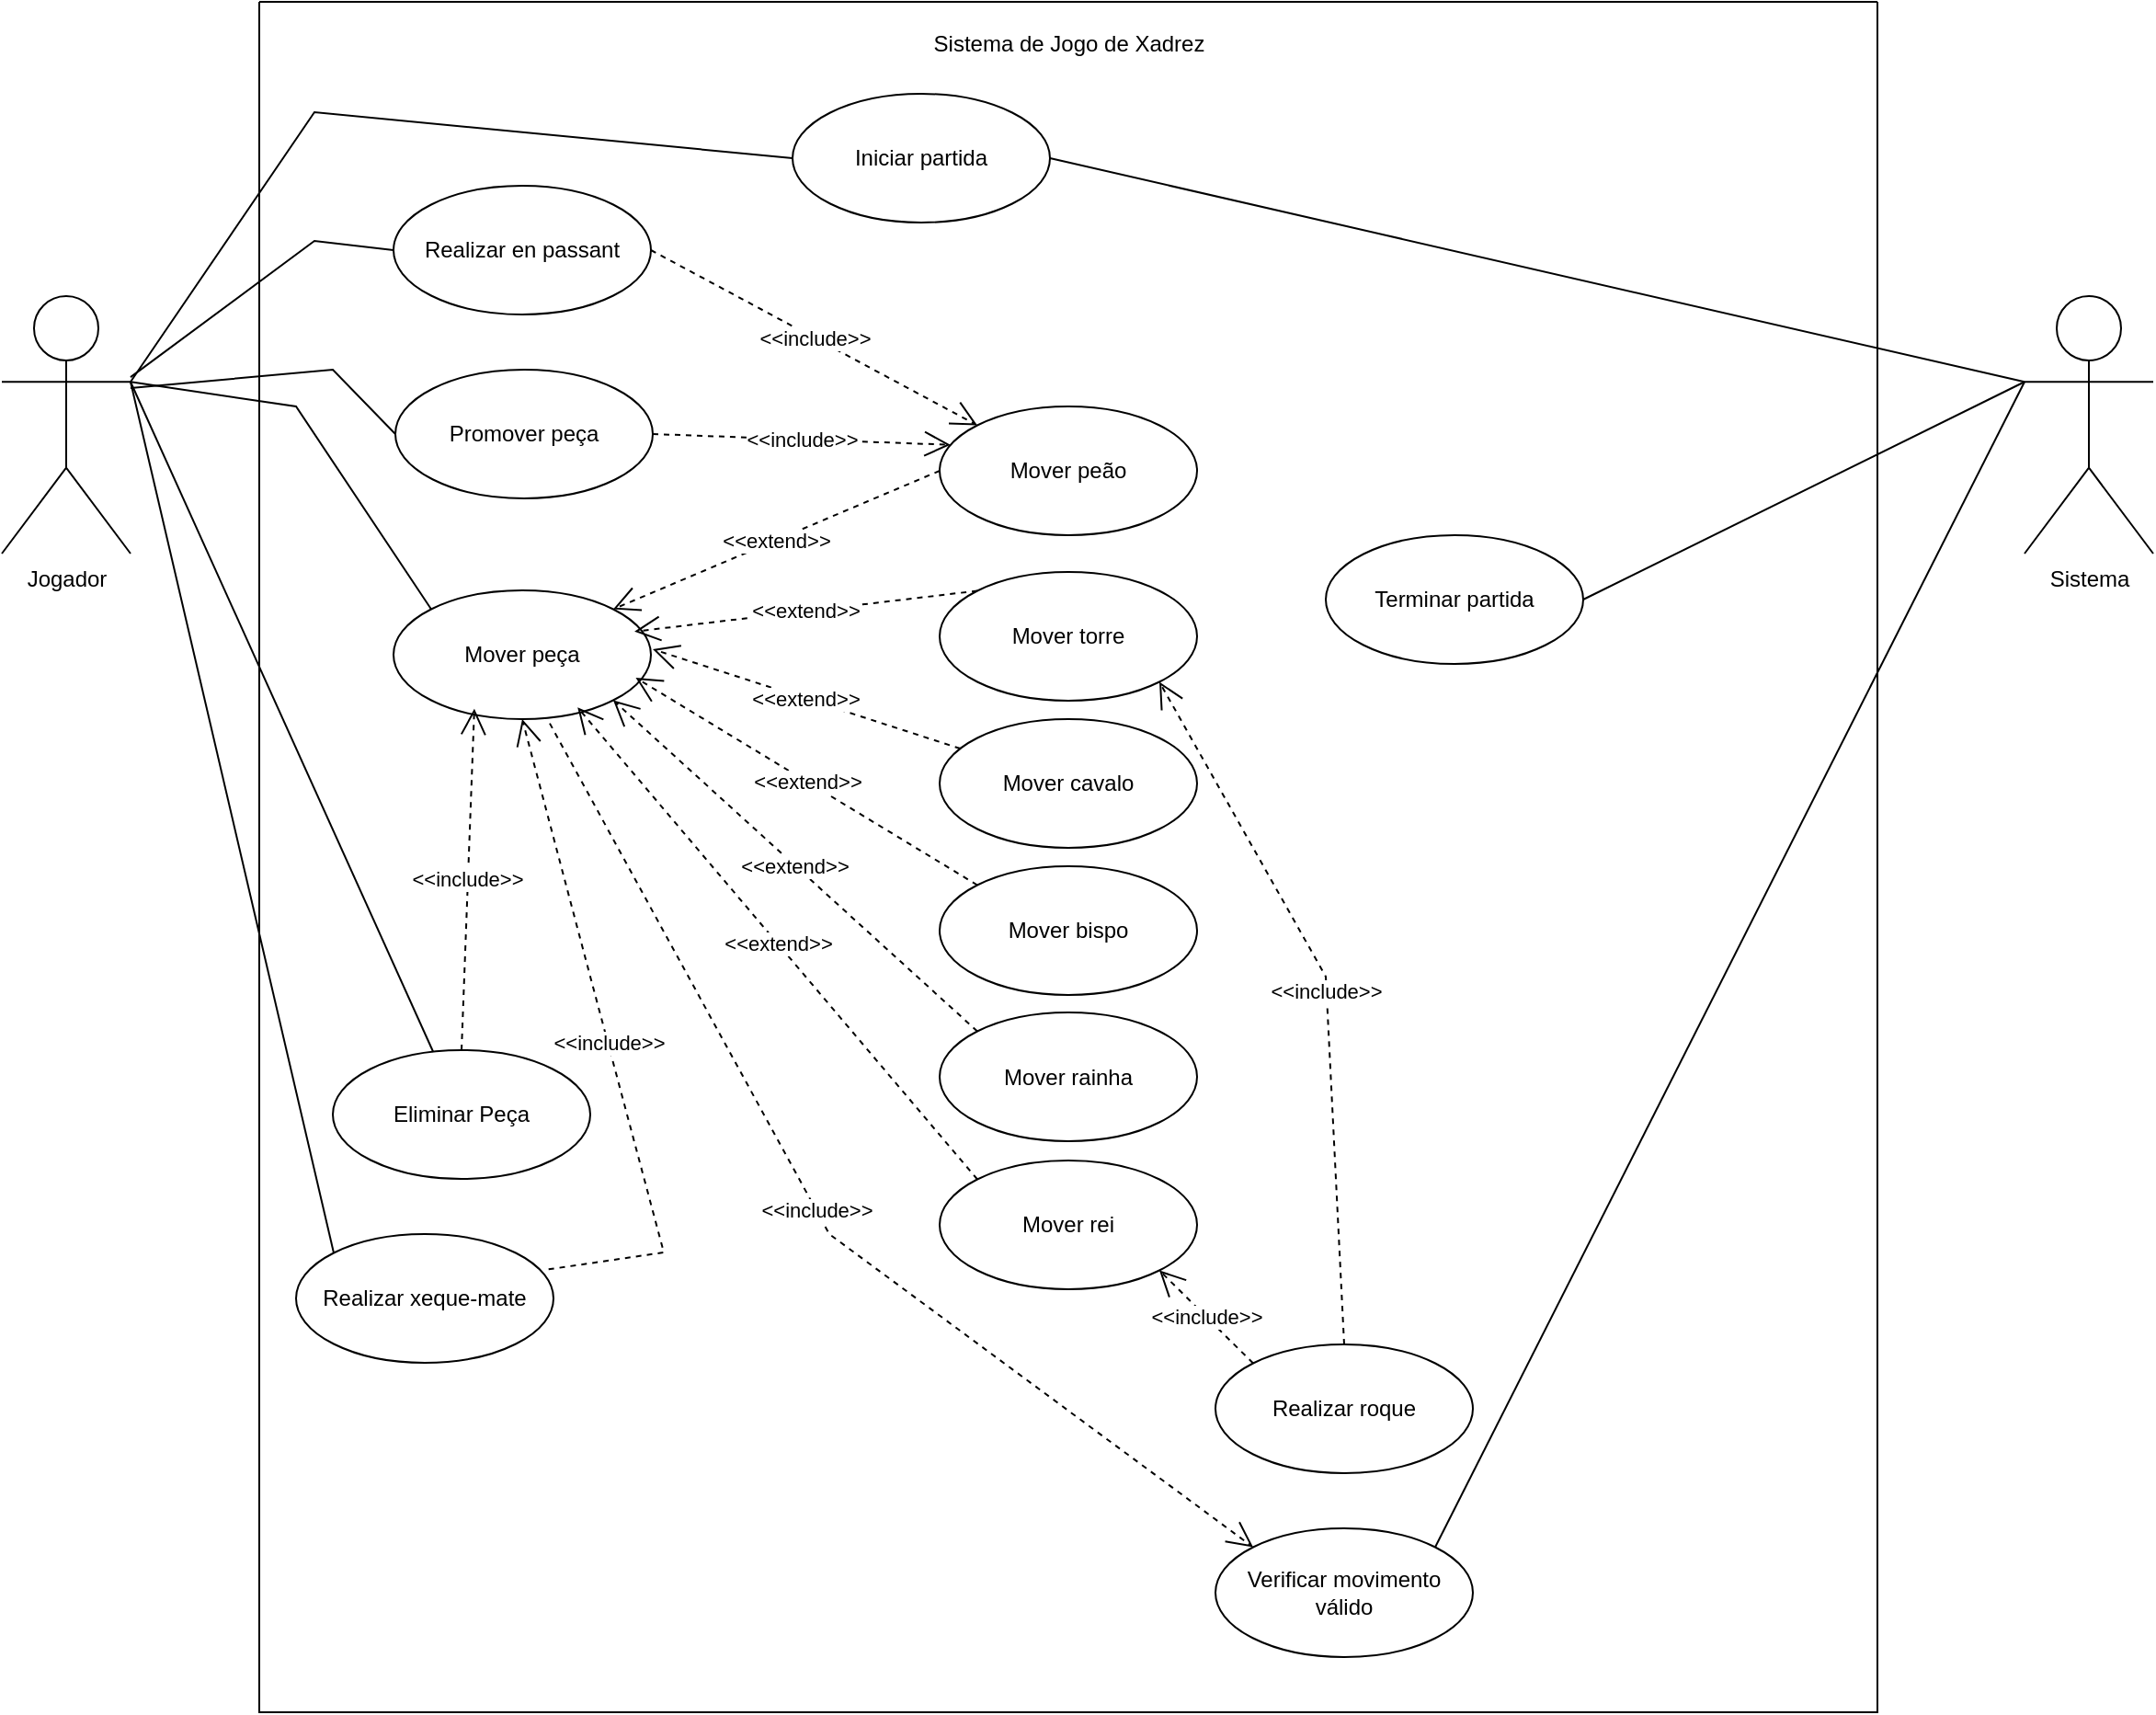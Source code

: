 <mxfile version="26.1.1">
  <diagram name="Página-1" id="zDNkPW191T4x59ADZeNL">
    <mxGraphModel dx="853" dy="426" grid="1" gridSize="10" guides="1" tooltips="1" connect="1" arrows="1" fold="1" page="1" pageScale="1" pageWidth="827" pageHeight="1169" math="0" shadow="0">
      <root>
        <mxCell id="0" />
        <mxCell id="1" parent="0" />
        <mxCell id="qzNyG73ixvhfhglO-ilW-2" value="" style="swimlane;startSize=0;" parent="1" vertex="1">
          <mxGeometry x="200" y="80" width="880" height="930" as="geometry">
            <mxRectangle x="200" y="80" width="50" height="40" as="alternateBounds" />
          </mxGeometry>
        </mxCell>
        <mxCell id="qzNyG73ixvhfhglO-ilW-12" value="Iniciar partida" style="ellipse;whiteSpace=wrap;html=1;" parent="qzNyG73ixvhfhglO-ilW-2" vertex="1">
          <mxGeometry x="290" y="50" width="140" height="70" as="geometry" />
        </mxCell>
        <mxCell id="qzNyG73ixvhfhglO-ilW-4" value="Sistema de Jogo de Xadrez" style="text;html=1;align=center;verticalAlign=middle;resizable=0;points=[];autosize=1;strokeColor=none;fillColor=none;" parent="qzNyG73ixvhfhglO-ilW-2" vertex="1">
          <mxGeometry x="355" y="8" width="170" height="30" as="geometry" />
        </mxCell>
        <mxCell id="qzNyG73ixvhfhglO-ilW-13" value="Realizar en passant" style="ellipse;whiteSpace=wrap;html=1;" parent="qzNyG73ixvhfhglO-ilW-2" vertex="1">
          <mxGeometry x="73" y="100" width="140" height="70" as="geometry" />
        </mxCell>
        <mxCell id="daoPPE_rz8Ac2sAp1PtJ-12" value="&amp;lt;&amp;lt;include&amp;gt;&amp;gt;" style="endArrow=open;endSize=12;dashed=1;html=1;rounded=0;entryX=0;entryY=0;entryDx=0;entryDy=0;exitX=1;exitY=0.5;exitDx=0;exitDy=0;" parent="qzNyG73ixvhfhglO-ilW-2" source="qzNyG73ixvhfhglO-ilW-13" target="qzNyG73ixvhfhglO-ilW-17" edge="1">
          <mxGeometry width="160" relative="1" as="geometry">
            <mxPoint x="379.997" y="730.501" as="sourcePoint" />
            <mxPoint x="491.003" y="639.999" as="targetPoint" />
            <Array as="points" />
          </mxGeometry>
        </mxCell>
        <mxCell id="qzNyG73ixvhfhglO-ilW-17" value="Mover peão" style="ellipse;whiteSpace=wrap;html=1;" parent="qzNyG73ixvhfhglO-ilW-2" vertex="1">
          <mxGeometry x="370" y="220" width="140" height="70" as="geometry" />
        </mxCell>
        <mxCell id="qzNyG73ixvhfhglO-ilW-18" value="Realizar xeque-mate" style="ellipse;whiteSpace=wrap;html=1;" parent="qzNyG73ixvhfhglO-ilW-2" vertex="1">
          <mxGeometry x="20" y="670" width="140" height="70" as="geometry" />
        </mxCell>
        <mxCell id="qzNyG73ixvhfhglO-ilW-37" value="Mover peça" style="ellipse;whiteSpace=wrap;html=1;" parent="qzNyG73ixvhfhglO-ilW-2" vertex="1">
          <mxGeometry x="73" y="320" width="140" height="70" as="geometry" />
        </mxCell>
        <mxCell id="qzNyG73ixvhfhglO-ilW-44" value="&amp;lt;&amp;lt;extend&amp;gt;&amp;gt;" style="endArrow=open;endSize=12;dashed=1;html=1;rounded=0;entryX=1;entryY=0;entryDx=0;entryDy=0;exitX=0;exitY=0.5;exitDx=0;exitDy=0;" parent="qzNyG73ixvhfhglO-ilW-2" source="qzNyG73ixvhfhglO-ilW-17" target="qzNyG73ixvhfhglO-ilW-37" edge="1">
          <mxGeometry width="160" relative="1" as="geometry">
            <mxPoint x="220" y="380" as="sourcePoint" />
            <mxPoint x="380" y="380" as="targetPoint" />
          </mxGeometry>
        </mxCell>
        <mxCell id="qzNyG73ixvhfhglO-ilW-55" value="Eliminar Peça" style="ellipse;whiteSpace=wrap;html=1;" parent="qzNyG73ixvhfhglO-ilW-2" vertex="1">
          <mxGeometry x="40" y="570" width="140" height="70" as="geometry" />
        </mxCell>
        <mxCell id="qzNyG73ixvhfhglO-ilW-58" value="&amp;lt;&amp;lt;include&amp;gt;&amp;gt;" style="endArrow=open;endSize=12;dashed=1;html=1;rounded=0;entryX=1;entryY=1;entryDx=0;entryDy=0;exitX=0.5;exitY=0;exitDx=0;exitDy=0;" parent="qzNyG73ixvhfhglO-ilW-2" source="daoPPE_rz8Ac2sAp1PtJ-15" target="daoPPE_rz8Ac2sAp1PtJ-2" edge="1">
          <mxGeometry width="160" relative="1" as="geometry">
            <mxPoint x="639.997" y="910.501" as="sourcePoint" />
            <mxPoint x="751.003" y="819.999" as="targetPoint" />
            <Array as="points">
              <mxPoint x="580" y="530" />
            </Array>
          </mxGeometry>
        </mxCell>
        <mxCell id="daoPPE_rz8Ac2sAp1PtJ-2" value="Mover torre" style="ellipse;whiteSpace=wrap;html=1;" parent="qzNyG73ixvhfhglO-ilW-2" vertex="1">
          <mxGeometry x="370" y="310" width="140" height="70" as="geometry" />
        </mxCell>
        <mxCell id="daoPPE_rz8Ac2sAp1PtJ-3" value="Mover cavalo" style="ellipse;whiteSpace=wrap;html=1;" parent="qzNyG73ixvhfhglO-ilW-2" vertex="1">
          <mxGeometry x="370" y="390" width="140" height="70" as="geometry" />
        </mxCell>
        <mxCell id="daoPPE_rz8Ac2sAp1PtJ-4" value="Mover bispo" style="ellipse;whiteSpace=wrap;html=1;" parent="qzNyG73ixvhfhglO-ilW-2" vertex="1">
          <mxGeometry x="370" y="470" width="140" height="70" as="geometry" />
        </mxCell>
        <mxCell id="daoPPE_rz8Ac2sAp1PtJ-5" value="Mover rainha" style="ellipse;whiteSpace=wrap;html=1;" parent="qzNyG73ixvhfhglO-ilW-2" vertex="1">
          <mxGeometry x="370" y="549.5" width="140" height="70" as="geometry" />
        </mxCell>
        <mxCell id="daoPPE_rz8Ac2sAp1PtJ-6" value="Mover rei" style="ellipse;whiteSpace=wrap;html=1;" parent="qzNyG73ixvhfhglO-ilW-2" vertex="1">
          <mxGeometry x="370" y="630" width="140" height="70" as="geometry" />
        </mxCell>
        <mxCell id="daoPPE_rz8Ac2sAp1PtJ-7" value="&amp;lt;&amp;lt;extend&amp;gt;&amp;gt;" style="endArrow=open;endSize=12;dashed=1;html=1;rounded=0;exitX=0;exitY=0;exitDx=0;exitDy=0;entryX=0.936;entryY=0.32;entryDx=0;entryDy=0;entryPerimeter=0;" parent="qzNyG73ixvhfhglO-ilW-2" source="daoPPE_rz8Ac2sAp1PtJ-2" target="qzNyG73ixvhfhglO-ilW-37" edge="1">
          <mxGeometry width="160" relative="1" as="geometry">
            <mxPoint x="300" y="275" as="sourcePoint" />
            <mxPoint x="210" y="340" as="targetPoint" />
          </mxGeometry>
        </mxCell>
        <mxCell id="daoPPE_rz8Ac2sAp1PtJ-9" value="&amp;lt;&amp;lt;extend&amp;gt;&amp;gt;" style="endArrow=open;endSize=12;dashed=1;html=1;rounded=0;entryX=0.941;entryY=0.679;entryDx=0;entryDy=0;entryPerimeter=0;exitX=0;exitY=0;exitDx=0;exitDy=0;" parent="qzNyG73ixvhfhglO-ilW-2" source="daoPPE_rz8Ac2sAp1PtJ-4" target="qzNyG73ixvhfhglO-ilW-37" edge="1">
          <mxGeometry width="160" relative="1" as="geometry">
            <mxPoint x="310" y="478" as="sourcePoint" />
            <mxPoint x="213" y="430" as="targetPoint" />
          </mxGeometry>
        </mxCell>
        <mxCell id="daoPPE_rz8Ac2sAp1PtJ-10" value="&amp;lt;&amp;lt;extend&amp;gt;&amp;gt;" style="endArrow=open;endSize=12;dashed=1;html=1;rounded=0;entryX=1;entryY=1;entryDx=0;entryDy=0;exitX=0;exitY=0;exitDx=0;exitDy=0;" parent="qzNyG73ixvhfhglO-ilW-2" source="daoPPE_rz8Ac2sAp1PtJ-5" target="qzNyG73ixvhfhglO-ilW-37" edge="1">
          <mxGeometry width="160" relative="1" as="geometry">
            <mxPoint x="305" y="560" as="sourcePoint" />
            <mxPoint x="200" y="450" as="targetPoint" />
          </mxGeometry>
        </mxCell>
        <mxCell id="daoPPE_rz8Ac2sAp1PtJ-11" value="&amp;lt;&amp;lt;extend&amp;gt;&amp;gt;" style="endArrow=open;endSize=12;dashed=1;html=1;rounded=0;entryX=0.715;entryY=0.909;entryDx=0;entryDy=0;entryPerimeter=0;exitX=0;exitY=0;exitDx=0;exitDy=0;" parent="qzNyG73ixvhfhglO-ilW-2" source="daoPPE_rz8Ac2sAp1PtJ-6" target="qzNyG73ixvhfhglO-ilW-37" edge="1">
          <mxGeometry width="160" relative="1" as="geometry">
            <mxPoint x="276.5" y="640" as="sourcePoint" />
            <mxPoint x="163.5" y="460" as="targetPoint" />
          </mxGeometry>
        </mxCell>
        <mxCell id="daoPPE_rz8Ac2sAp1PtJ-14" value="&amp;lt;&amp;lt;include&amp;gt;&amp;gt;" style="endArrow=open;endSize=12;dashed=1;html=1;rounded=0;entryX=0.314;entryY=0.919;entryDx=0;entryDy=0;exitX=0.5;exitY=0;exitDx=0;exitDy=0;entryPerimeter=0;" parent="qzNyG73ixvhfhglO-ilW-2" source="qzNyG73ixvhfhglO-ilW-55" target="qzNyG73ixvhfhglO-ilW-37" edge="1">
          <mxGeometry width="160" relative="1" as="geometry">
            <mxPoint x="190" y="500" as="sourcePoint" />
            <mxPoint x="190" y="570" as="targetPoint" />
            <Array as="points" />
          </mxGeometry>
        </mxCell>
        <mxCell id="daoPPE_rz8Ac2sAp1PtJ-15" value="Realizar roque" style="ellipse;whiteSpace=wrap;html=1;" parent="qzNyG73ixvhfhglO-ilW-2" vertex="1">
          <mxGeometry x="520" y="730" width="140" height="70" as="geometry" />
        </mxCell>
        <mxCell id="daoPPE_rz8Ac2sAp1PtJ-16" value="&amp;lt;&amp;lt;include&amp;gt;&amp;gt;" style="endArrow=open;endSize=12;dashed=1;html=1;rounded=0;entryX=1;entryY=1;entryDx=0;entryDy=0;exitX=0;exitY=0;exitDx=0;exitDy=0;" parent="qzNyG73ixvhfhglO-ilW-2" source="daoPPE_rz8Ac2sAp1PtJ-15" target="daoPPE_rz8Ac2sAp1PtJ-6" edge="1">
          <mxGeometry width="160" relative="1" as="geometry">
            <mxPoint x="360" y="825" as="sourcePoint" />
            <mxPoint x="538" y="840" as="targetPoint" />
            <Array as="points" />
          </mxGeometry>
        </mxCell>
        <mxCell id="daoPPE_rz8Ac2sAp1PtJ-17" value="Terminar partida" style="ellipse;whiteSpace=wrap;html=1;" parent="qzNyG73ixvhfhglO-ilW-2" vertex="1">
          <mxGeometry x="580" y="290" width="140" height="70" as="geometry" />
        </mxCell>
        <mxCell id="daoPPE_rz8Ac2sAp1PtJ-20" value="Verificar movimento válido" style="ellipse;whiteSpace=wrap;html=1;" parent="qzNyG73ixvhfhglO-ilW-2" vertex="1">
          <mxGeometry x="520" y="830" width="140" height="70" as="geometry" />
        </mxCell>
        <mxCell id="daoPPE_rz8Ac2sAp1PtJ-21" value="&amp;lt;&amp;lt;include&amp;gt;&amp;gt;" style="endArrow=open;endSize=12;dashed=1;html=1;rounded=0;entryX=0;entryY=0;entryDx=0;entryDy=0;exitX=0.607;exitY=1.033;exitDx=0;exitDy=0;exitPerimeter=0;" parent="qzNyG73ixvhfhglO-ilW-2" source="qzNyG73ixvhfhglO-ilW-37" target="daoPPE_rz8Ac2sAp1PtJ-20" edge="1">
          <mxGeometry width="160" relative="1" as="geometry">
            <mxPoint x="355" y="935" as="sourcePoint" />
            <mxPoint x="388" y="740" as="targetPoint" />
            <Array as="points">
              <mxPoint x="310" y="670" />
            </Array>
          </mxGeometry>
        </mxCell>
        <mxCell id="daoPPE_rz8Ac2sAp1PtJ-23" value="&amp;lt;&amp;lt;include&amp;gt;&amp;gt;" style="endArrow=open;endSize=12;dashed=1;html=1;rounded=0;entryX=0.5;entryY=1;entryDx=0;entryDy=0;exitX=0.981;exitY=0.274;exitDx=0;exitDy=0;exitPerimeter=0;" parent="qzNyG73ixvhfhglO-ilW-2" source="qzNyG73ixvhfhglO-ilW-18" target="qzNyG73ixvhfhglO-ilW-37" edge="1">
          <mxGeometry width="160" relative="1" as="geometry">
            <mxPoint x="214" y="800" as="sourcePoint" />
            <mxPoint x="247" y="605" as="targetPoint" />
            <Array as="points">
              <mxPoint x="220" y="680" />
              <mxPoint x="180" y="530" />
            </Array>
          </mxGeometry>
        </mxCell>
        <mxCell id="daoPPE_rz8Ac2sAp1PtJ-8" value="&amp;lt;&amp;lt;extend&amp;gt;&amp;gt;" style="endArrow=open;endSize=12;dashed=1;html=1;rounded=0;entryX=0.936;entryY=0.32;entryDx=0;entryDy=0;entryPerimeter=0;" parent="qzNyG73ixvhfhglO-ilW-2" source="daoPPE_rz8Ac2sAp1PtJ-3" edge="1">
          <mxGeometry width="160" relative="1" as="geometry">
            <mxPoint x="321" y="330" as="sourcePoint" />
            <mxPoint x="214" y="352" as="targetPoint" />
          </mxGeometry>
        </mxCell>
        <mxCell id="daoPPE_rz8Ac2sAp1PtJ-26" value="Promover peça" style="ellipse;whiteSpace=wrap;html=1;" parent="qzNyG73ixvhfhglO-ilW-2" vertex="1">
          <mxGeometry x="74" y="200" width="140" height="70" as="geometry" />
        </mxCell>
        <mxCell id="daoPPE_rz8Ac2sAp1PtJ-27" value="&amp;lt;&amp;lt;include&amp;gt;&amp;gt;" style="endArrow=open;endSize=12;dashed=1;html=1;rounded=0;entryX=0.042;entryY=0.298;entryDx=0;entryDy=0;exitX=1;exitY=0.5;exitDx=0;exitDy=0;entryPerimeter=0;" parent="qzNyG73ixvhfhglO-ilW-2" source="daoPPE_rz8Ac2sAp1PtJ-26" target="qzNyG73ixvhfhglO-ilW-17" edge="1">
          <mxGeometry width="160" relative="1" as="geometry">
            <mxPoint x="223" y="145" as="sourcePoint" />
            <mxPoint x="401" y="240" as="targetPoint" />
            <Array as="points" />
          </mxGeometry>
        </mxCell>
        <mxCell id="qzNyG73ixvhfhglO-ilW-78" value="" style="endArrow=none;endSize=16;endFill=0;html=1;rounded=0;entryX=1;entryY=0.5;entryDx=0;entryDy=0;exitX=0;exitY=0.333;exitDx=0;exitDy=0;exitPerimeter=0;startFill=0;" parent="1" source="daoPPE_rz8Ac2sAp1PtJ-25" target="qzNyG73ixvhfhglO-ilW-12" edge="1">
          <mxGeometry width="160" relative="1" as="geometry">
            <mxPoint x="1155" y="280.0" as="sourcePoint" />
            <mxPoint x="860" y="205.0" as="targetPoint" />
            <Array as="points" />
          </mxGeometry>
        </mxCell>
        <mxCell id="qzNyG73ixvhfhglO-ilW-82" value="" style="endArrow=none;endSize=16;endFill=0;html=1;rounded=0;entryX=1;entryY=0.333;entryDx=0;entryDy=0;exitX=0;exitY=0.5;exitDx=0;exitDy=0;startFill=0;entryPerimeter=0;" parent="1" source="qzNyG73ixvhfhglO-ilW-12" target="daoPPE_rz8Ac2sAp1PtJ-24" edge="1">
          <mxGeometry width="160" relative="1" as="geometry">
            <mxPoint x="413" y="163" as="sourcePoint" />
            <mxPoint x="95" y="280.0" as="targetPoint" />
            <Array as="points">
              <mxPoint x="230" y="140" />
            </Array>
          </mxGeometry>
        </mxCell>
        <mxCell id="qzNyG73ixvhfhglO-ilW-83" value="" style="endArrow=none;endSize=16;endFill=0;html=1;rounded=0;exitX=0;exitY=0.5;exitDx=0;exitDy=0;startFill=0;" parent="1" source="qzNyG73ixvhfhglO-ilW-13" target="daoPPE_rz8Ac2sAp1PtJ-24" edge="1">
          <mxGeometry width="160" relative="1" as="geometry">
            <mxPoint x="500" y="175" as="sourcePoint" />
            <mxPoint x="105" y="290" as="targetPoint" />
            <Array as="points">
              <mxPoint x="230" y="210" />
            </Array>
          </mxGeometry>
        </mxCell>
        <mxCell id="qzNyG73ixvhfhglO-ilW-85" value="" style="endArrow=none;endSize=16;endFill=0;html=1;rounded=0;exitX=0;exitY=0;exitDx=0;exitDy=0;startFill=0;entryX=1;entryY=0.333;entryDx=0;entryDy=0;entryPerimeter=0;" parent="1" source="qzNyG73ixvhfhglO-ilW-37" target="daoPPE_rz8Ac2sAp1PtJ-24" edge="1">
          <mxGeometry width="160" relative="1" as="geometry">
            <mxPoint x="283" y="225" as="sourcePoint" />
            <mxPoint x="95" y="310" as="targetPoint" />
            <Array as="points">
              <mxPoint x="220" y="300" />
            </Array>
          </mxGeometry>
        </mxCell>
        <mxCell id="qzNyG73ixvhfhglO-ilW-86" value="" style="endArrow=none;endSize=16;endFill=0;html=1;rounded=0;entryX=1;entryY=0.333;entryDx=0;entryDy=0;startFill=0;entryPerimeter=0;" parent="1" source="qzNyG73ixvhfhglO-ilW-55" target="daoPPE_rz8Ac2sAp1PtJ-24" edge="1">
          <mxGeometry width="160" relative="1" as="geometry">
            <mxPoint x="293" y="235" as="sourcePoint" />
            <mxPoint x="95" y="310" as="targetPoint" />
            <Array as="points" />
          </mxGeometry>
        </mxCell>
        <mxCell id="daoPPE_rz8Ac2sAp1PtJ-18" value="" style="endArrow=none;endSize=16;endFill=0;html=1;rounded=0;entryX=1;entryY=0.5;entryDx=0;entryDy=0;exitX=0;exitY=0.333;exitDx=0;exitDy=0;exitPerimeter=0;startFill=0;" parent="1" source="daoPPE_rz8Ac2sAp1PtJ-25" target="daoPPE_rz8Ac2sAp1PtJ-17" edge="1">
          <mxGeometry width="160" relative="1" as="geometry">
            <mxPoint x="1140" y="300" as="sourcePoint" />
            <mxPoint x="870" y="430" as="targetPoint" />
            <Array as="points" />
          </mxGeometry>
        </mxCell>
        <mxCell id="daoPPE_rz8Ac2sAp1PtJ-19" value="" style="endArrow=none;endSize=16;endFill=0;html=1;rounded=0;entryX=1;entryY=0.333;entryDx=0;entryDy=0;startFill=0;entryPerimeter=0;exitX=0;exitY=0;exitDx=0;exitDy=0;" parent="1" source="qzNyG73ixvhfhglO-ilW-18" target="daoPPE_rz8Ac2sAp1PtJ-24" edge="1">
          <mxGeometry width="160" relative="1" as="geometry">
            <mxPoint x="300" y="602.5" as="sourcePoint" />
            <mxPoint x="110" y="340" as="targetPoint" />
            <Array as="points" />
          </mxGeometry>
        </mxCell>
        <mxCell id="daoPPE_rz8Ac2sAp1PtJ-22" value="" style="endArrow=none;endSize=16;endFill=0;html=1;rounded=0;entryX=1;entryY=0;entryDx=0;entryDy=0;exitX=0;exitY=0.333;exitDx=0;exitDy=0;exitPerimeter=0;startFill=0;" parent="1" source="daoPPE_rz8Ac2sAp1PtJ-25" target="daoPPE_rz8Ac2sAp1PtJ-20" edge="1">
          <mxGeometry width="160" relative="1" as="geometry">
            <mxPoint x="1155" y="310" as="sourcePoint" />
            <mxPoint x="920" y="700" as="targetPoint" />
            <Array as="points" />
          </mxGeometry>
        </mxCell>
        <mxCell id="daoPPE_rz8Ac2sAp1PtJ-24" value="Jogador" style="shape=umlActor;verticalLabelPosition=bottom;verticalAlign=top;html=1;outlineConnect=0;" parent="1" vertex="1">
          <mxGeometry x="60" y="240" width="70" height="140" as="geometry" />
        </mxCell>
        <mxCell id="daoPPE_rz8Ac2sAp1PtJ-25" value="Sistema" style="shape=umlActor;verticalLabelPosition=bottom;verticalAlign=top;html=1;outlineConnect=0;" parent="1" vertex="1">
          <mxGeometry x="1160" y="240" width="70" height="140" as="geometry" />
        </mxCell>
        <mxCell id="daoPPE_rz8Ac2sAp1PtJ-28" value="" style="endArrow=none;endSize=16;endFill=0;html=1;rounded=0;exitX=0;exitY=0.5;exitDx=0;exitDy=0;startFill=0;" parent="1" source="daoPPE_rz8Ac2sAp1PtJ-26" edge="1">
          <mxGeometry width="160" relative="1" as="geometry">
            <mxPoint x="304" y="420" as="sourcePoint" />
            <mxPoint x="130" y="290" as="targetPoint" />
            <Array as="points">
              <mxPoint x="240" y="280" />
            </Array>
          </mxGeometry>
        </mxCell>
      </root>
    </mxGraphModel>
  </diagram>
</mxfile>
